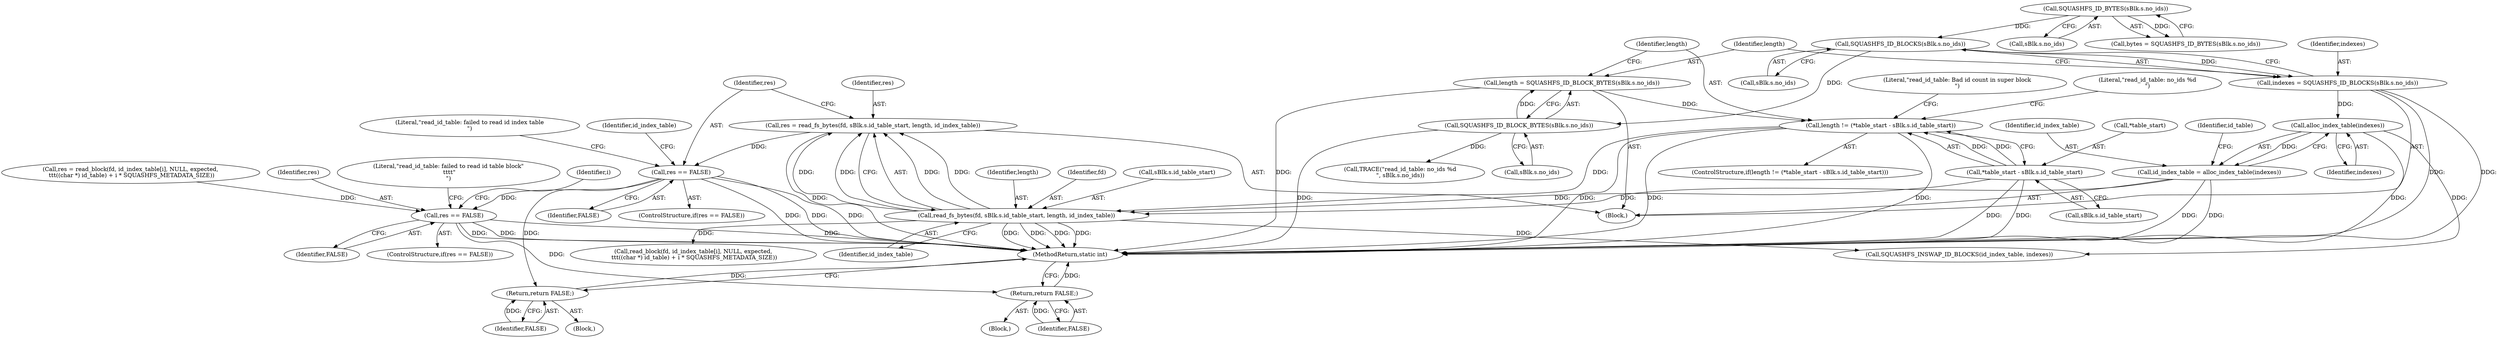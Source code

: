 digraph "0_squashfs-tools_f95864afe8833fe3ad782d714b41378e860977b1_3@API" {
"1000176" [label="(Call,res = read_fs_bytes(fd, sBlk.s.id_table_start, length, id_index_table))"];
"1000178" [label="(Call,read_fs_bytes(fd, sBlk.s.id_table_start, length, id_index_table))"];
"1000139" [label="(Call,*table_start - sBlk.s.id_table_start)"];
"1000137" [label="(Call,length != (*table_start - sBlk.s.id_table_start))"];
"1000127" [label="(Call,length = SQUASHFS_ID_BLOCK_BYTES(sBlk.s.no_ids))"];
"1000129" [label="(Call,SQUASHFS_ID_BLOCK_BYTES(sBlk.s.no_ids))"];
"1000120" [label="(Call,SQUASHFS_ID_BLOCKS(sBlk.s.no_ids))"];
"1000111" [label="(Call,SQUASHFS_ID_BYTES(sBlk.s.no_ids))"];
"1000159" [label="(Call,id_index_table = alloc_index_table(indexes))"];
"1000161" [label="(Call,alloc_index_table(indexes))"];
"1000118" [label="(Call,indexes = SQUASHFS_ID_BLOCKS(sBlk.s.no_ids))"];
"1000188" [label="(Call,res == FALSE)"];
"1000194" [label="(Return,return FALSE;)"];
"1000247" [label="(Call,res == FALSE)"];
"1000253" [label="(Return,return FALSE;)"];
"1000121" [label="(Call,sBlk.s.no_ids)"];
"1000160" [label="(Identifier,id_index_table)"];
"1000138" [label="(Identifier,length)"];
"1000193" [label="(Literal,\"read_id_table: failed to read id index table\n\")"];
"1000195" [label="(Identifier,FALSE)"];
"1000153" [label="(Literal,\"read_id_table: no_ids %d\n\")"];
"1000185" [label="(Identifier,length)"];
"1000230" [label="(Call,res = read_block(fd, id_index_table[i], NULL, expected,\n \t\t\t((char *) id_table) + i * SQUASHFS_METADATA_SIZE))"];
"1000187" [label="(ControlStructure,if(res == FALSE))"];
"1000179" [label="(Identifier,fd)"];
"1000178" [label="(Call,read_fs_bytes(fd, sBlk.s.id_table_start, length, id_index_table))"];
"1000232" [label="(Call,read_block(fd, id_index_table[i], NULL, expected,\n \t\t\t((char *) id_table) + i * SQUASHFS_METADATA_SIZE))"];
"1000177" [label="(Identifier,res)"];
"1000130" [label="(Call,sBlk.s.no_ids)"];
"1000112" [label="(Call,sBlk.s.no_ids)"];
"1000105" [label="(Block,)"];
"1000180" [label="(Call,sBlk.s.id_table_start)"];
"1000140" [label="(Call,*table_start)"];
"1000164" [label="(Identifier,id_table)"];
"1000196" [label="(Call,SQUASHFS_INSWAP_ID_BLOCKS(id_index_table, indexes))"];
"1000162" [label="(Identifier,indexes)"];
"1000248" [label="(Identifier,res)"];
"1000194" [label="(Return,return FALSE;)"];
"1000129" [label="(Call,SQUASHFS_ID_BLOCK_BYTES(sBlk.s.no_ids))"];
"1000176" [label="(Call,res = read_fs_bytes(fd, sBlk.s.id_table_start, length, id_index_table))"];
"1000137" [label="(Call,length != (*table_start - sBlk.s.id_table_start))"];
"1000161" [label="(Call,alloc_index_table(indexes))"];
"1000118" [label="(Call,indexes = SQUASHFS_ID_BLOCKS(sBlk.s.no_ids))"];
"1000111" [label="(Call,SQUASHFS_ID_BYTES(sBlk.s.no_ids))"];
"1000136" [label="(ControlStructure,if(length != (*table_start - sBlk.s.id_table_start)))"];
"1000188" [label="(Call,res == FALSE)"];
"1000253" [label="(Return,return FALSE;)"];
"1000197" [label="(Identifier,id_index_table)"];
"1000249" [label="(Identifier,FALSE)"];
"1000149" [label="(Literal,\"read_id_table: Bad id count in super block\n\")"];
"1000119" [label="(Identifier,indexes)"];
"1000120" [label="(Call,SQUASHFS_ID_BLOCKS(sBlk.s.no_ids))"];
"1000159" [label="(Call,id_index_table = alloc_index_table(indexes))"];
"1000142" [label="(Call,sBlk.s.id_table_start)"];
"1000264" [label="(MethodReturn,static int)"];
"1000139" [label="(Call,*table_start - sBlk.s.id_table_start)"];
"1000127" [label="(Call,length = SQUASHFS_ID_BLOCK_BYTES(sBlk.s.no_ids))"];
"1000109" [label="(Call,bytes = SQUASHFS_ID_BYTES(sBlk.s.no_ids))"];
"1000252" [label="(Literal,\"read_id_table: failed to read id table block\"\n \t\t\t\t\"\n\")"];
"1000213" [label="(Identifier,i)"];
"1000250" [label="(Block,)"];
"1000152" [label="(Call,TRACE(\"read_id_table: no_ids %d\n\", sBlk.s.no_ids))"];
"1000246" [label="(ControlStructure,if(res == FALSE))"];
"1000254" [label="(Identifier,FALSE)"];
"1000189" [label="(Identifier,res)"];
"1000191" [label="(Block,)"];
"1000186" [label="(Identifier,id_index_table)"];
"1000128" [label="(Identifier,length)"];
"1000190" [label="(Identifier,FALSE)"];
"1000247" [label="(Call,res == FALSE)"];
"1000176" -> "1000105"  [label="AST: "];
"1000176" -> "1000178"  [label="CFG: "];
"1000177" -> "1000176"  [label="AST: "];
"1000178" -> "1000176"  [label="AST: "];
"1000189" -> "1000176"  [label="CFG: "];
"1000176" -> "1000264"  [label="DDG: "];
"1000178" -> "1000176"  [label="DDG: "];
"1000178" -> "1000176"  [label="DDG: "];
"1000178" -> "1000176"  [label="DDG: "];
"1000178" -> "1000176"  [label="DDG: "];
"1000176" -> "1000188"  [label="DDG: "];
"1000178" -> "1000186"  [label="CFG: "];
"1000179" -> "1000178"  [label="AST: "];
"1000180" -> "1000178"  [label="AST: "];
"1000185" -> "1000178"  [label="AST: "];
"1000186" -> "1000178"  [label="AST: "];
"1000178" -> "1000264"  [label="DDG: "];
"1000178" -> "1000264"  [label="DDG: "];
"1000178" -> "1000264"  [label="DDG: "];
"1000178" -> "1000264"  [label="DDG: "];
"1000139" -> "1000178"  [label="DDG: "];
"1000137" -> "1000178"  [label="DDG: "];
"1000159" -> "1000178"  [label="DDG: "];
"1000178" -> "1000196"  [label="DDG: "];
"1000178" -> "1000232"  [label="DDG: "];
"1000139" -> "1000137"  [label="AST: "];
"1000139" -> "1000142"  [label="CFG: "];
"1000140" -> "1000139"  [label="AST: "];
"1000142" -> "1000139"  [label="AST: "];
"1000137" -> "1000139"  [label="CFG: "];
"1000139" -> "1000264"  [label="DDG: "];
"1000139" -> "1000264"  [label="DDG: "];
"1000139" -> "1000137"  [label="DDG: "];
"1000139" -> "1000137"  [label="DDG: "];
"1000137" -> "1000136"  [label="AST: "];
"1000138" -> "1000137"  [label="AST: "];
"1000149" -> "1000137"  [label="CFG: "];
"1000153" -> "1000137"  [label="CFG: "];
"1000137" -> "1000264"  [label="DDG: "];
"1000137" -> "1000264"  [label="DDG: "];
"1000137" -> "1000264"  [label="DDG: "];
"1000127" -> "1000137"  [label="DDG: "];
"1000127" -> "1000105"  [label="AST: "];
"1000127" -> "1000129"  [label="CFG: "];
"1000128" -> "1000127"  [label="AST: "];
"1000129" -> "1000127"  [label="AST: "];
"1000138" -> "1000127"  [label="CFG: "];
"1000127" -> "1000264"  [label="DDG: "];
"1000129" -> "1000127"  [label="DDG: "];
"1000129" -> "1000130"  [label="CFG: "];
"1000130" -> "1000129"  [label="AST: "];
"1000129" -> "1000264"  [label="DDG: "];
"1000120" -> "1000129"  [label="DDG: "];
"1000129" -> "1000152"  [label="DDG: "];
"1000120" -> "1000118"  [label="AST: "];
"1000120" -> "1000121"  [label="CFG: "];
"1000121" -> "1000120"  [label="AST: "];
"1000118" -> "1000120"  [label="CFG: "];
"1000120" -> "1000118"  [label="DDG: "];
"1000111" -> "1000120"  [label="DDG: "];
"1000111" -> "1000109"  [label="AST: "];
"1000111" -> "1000112"  [label="CFG: "];
"1000112" -> "1000111"  [label="AST: "];
"1000109" -> "1000111"  [label="CFG: "];
"1000111" -> "1000109"  [label="DDG: "];
"1000159" -> "1000105"  [label="AST: "];
"1000159" -> "1000161"  [label="CFG: "];
"1000160" -> "1000159"  [label="AST: "];
"1000161" -> "1000159"  [label="AST: "];
"1000164" -> "1000159"  [label="CFG: "];
"1000159" -> "1000264"  [label="DDG: "];
"1000159" -> "1000264"  [label="DDG: "];
"1000161" -> "1000159"  [label="DDG: "];
"1000161" -> "1000162"  [label="CFG: "];
"1000162" -> "1000161"  [label="AST: "];
"1000161" -> "1000264"  [label="DDG: "];
"1000118" -> "1000161"  [label="DDG: "];
"1000161" -> "1000196"  [label="DDG: "];
"1000118" -> "1000105"  [label="AST: "];
"1000119" -> "1000118"  [label="AST: "];
"1000128" -> "1000118"  [label="CFG: "];
"1000118" -> "1000264"  [label="DDG: "];
"1000118" -> "1000264"  [label="DDG: "];
"1000188" -> "1000187"  [label="AST: "];
"1000188" -> "1000190"  [label="CFG: "];
"1000189" -> "1000188"  [label="AST: "];
"1000190" -> "1000188"  [label="AST: "];
"1000193" -> "1000188"  [label="CFG: "];
"1000197" -> "1000188"  [label="CFG: "];
"1000188" -> "1000264"  [label="DDG: "];
"1000188" -> "1000264"  [label="DDG: "];
"1000188" -> "1000264"  [label="DDG: "];
"1000188" -> "1000194"  [label="DDG: "];
"1000188" -> "1000247"  [label="DDG: "];
"1000194" -> "1000191"  [label="AST: "];
"1000194" -> "1000195"  [label="CFG: "];
"1000195" -> "1000194"  [label="AST: "];
"1000264" -> "1000194"  [label="CFG: "];
"1000194" -> "1000264"  [label="DDG: "];
"1000195" -> "1000194"  [label="DDG: "];
"1000247" -> "1000246"  [label="AST: "];
"1000247" -> "1000249"  [label="CFG: "];
"1000248" -> "1000247"  [label="AST: "];
"1000249" -> "1000247"  [label="AST: "];
"1000252" -> "1000247"  [label="CFG: "];
"1000213" -> "1000247"  [label="CFG: "];
"1000247" -> "1000264"  [label="DDG: "];
"1000247" -> "1000264"  [label="DDG: "];
"1000247" -> "1000264"  [label="DDG: "];
"1000230" -> "1000247"  [label="DDG: "];
"1000247" -> "1000253"  [label="DDG: "];
"1000253" -> "1000250"  [label="AST: "];
"1000253" -> "1000254"  [label="CFG: "];
"1000254" -> "1000253"  [label="AST: "];
"1000264" -> "1000253"  [label="CFG: "];
"1000253" -> "1000264"  [label="DDG: "];
"1000254" -> "1000253"  [label="DDG: "];
}
